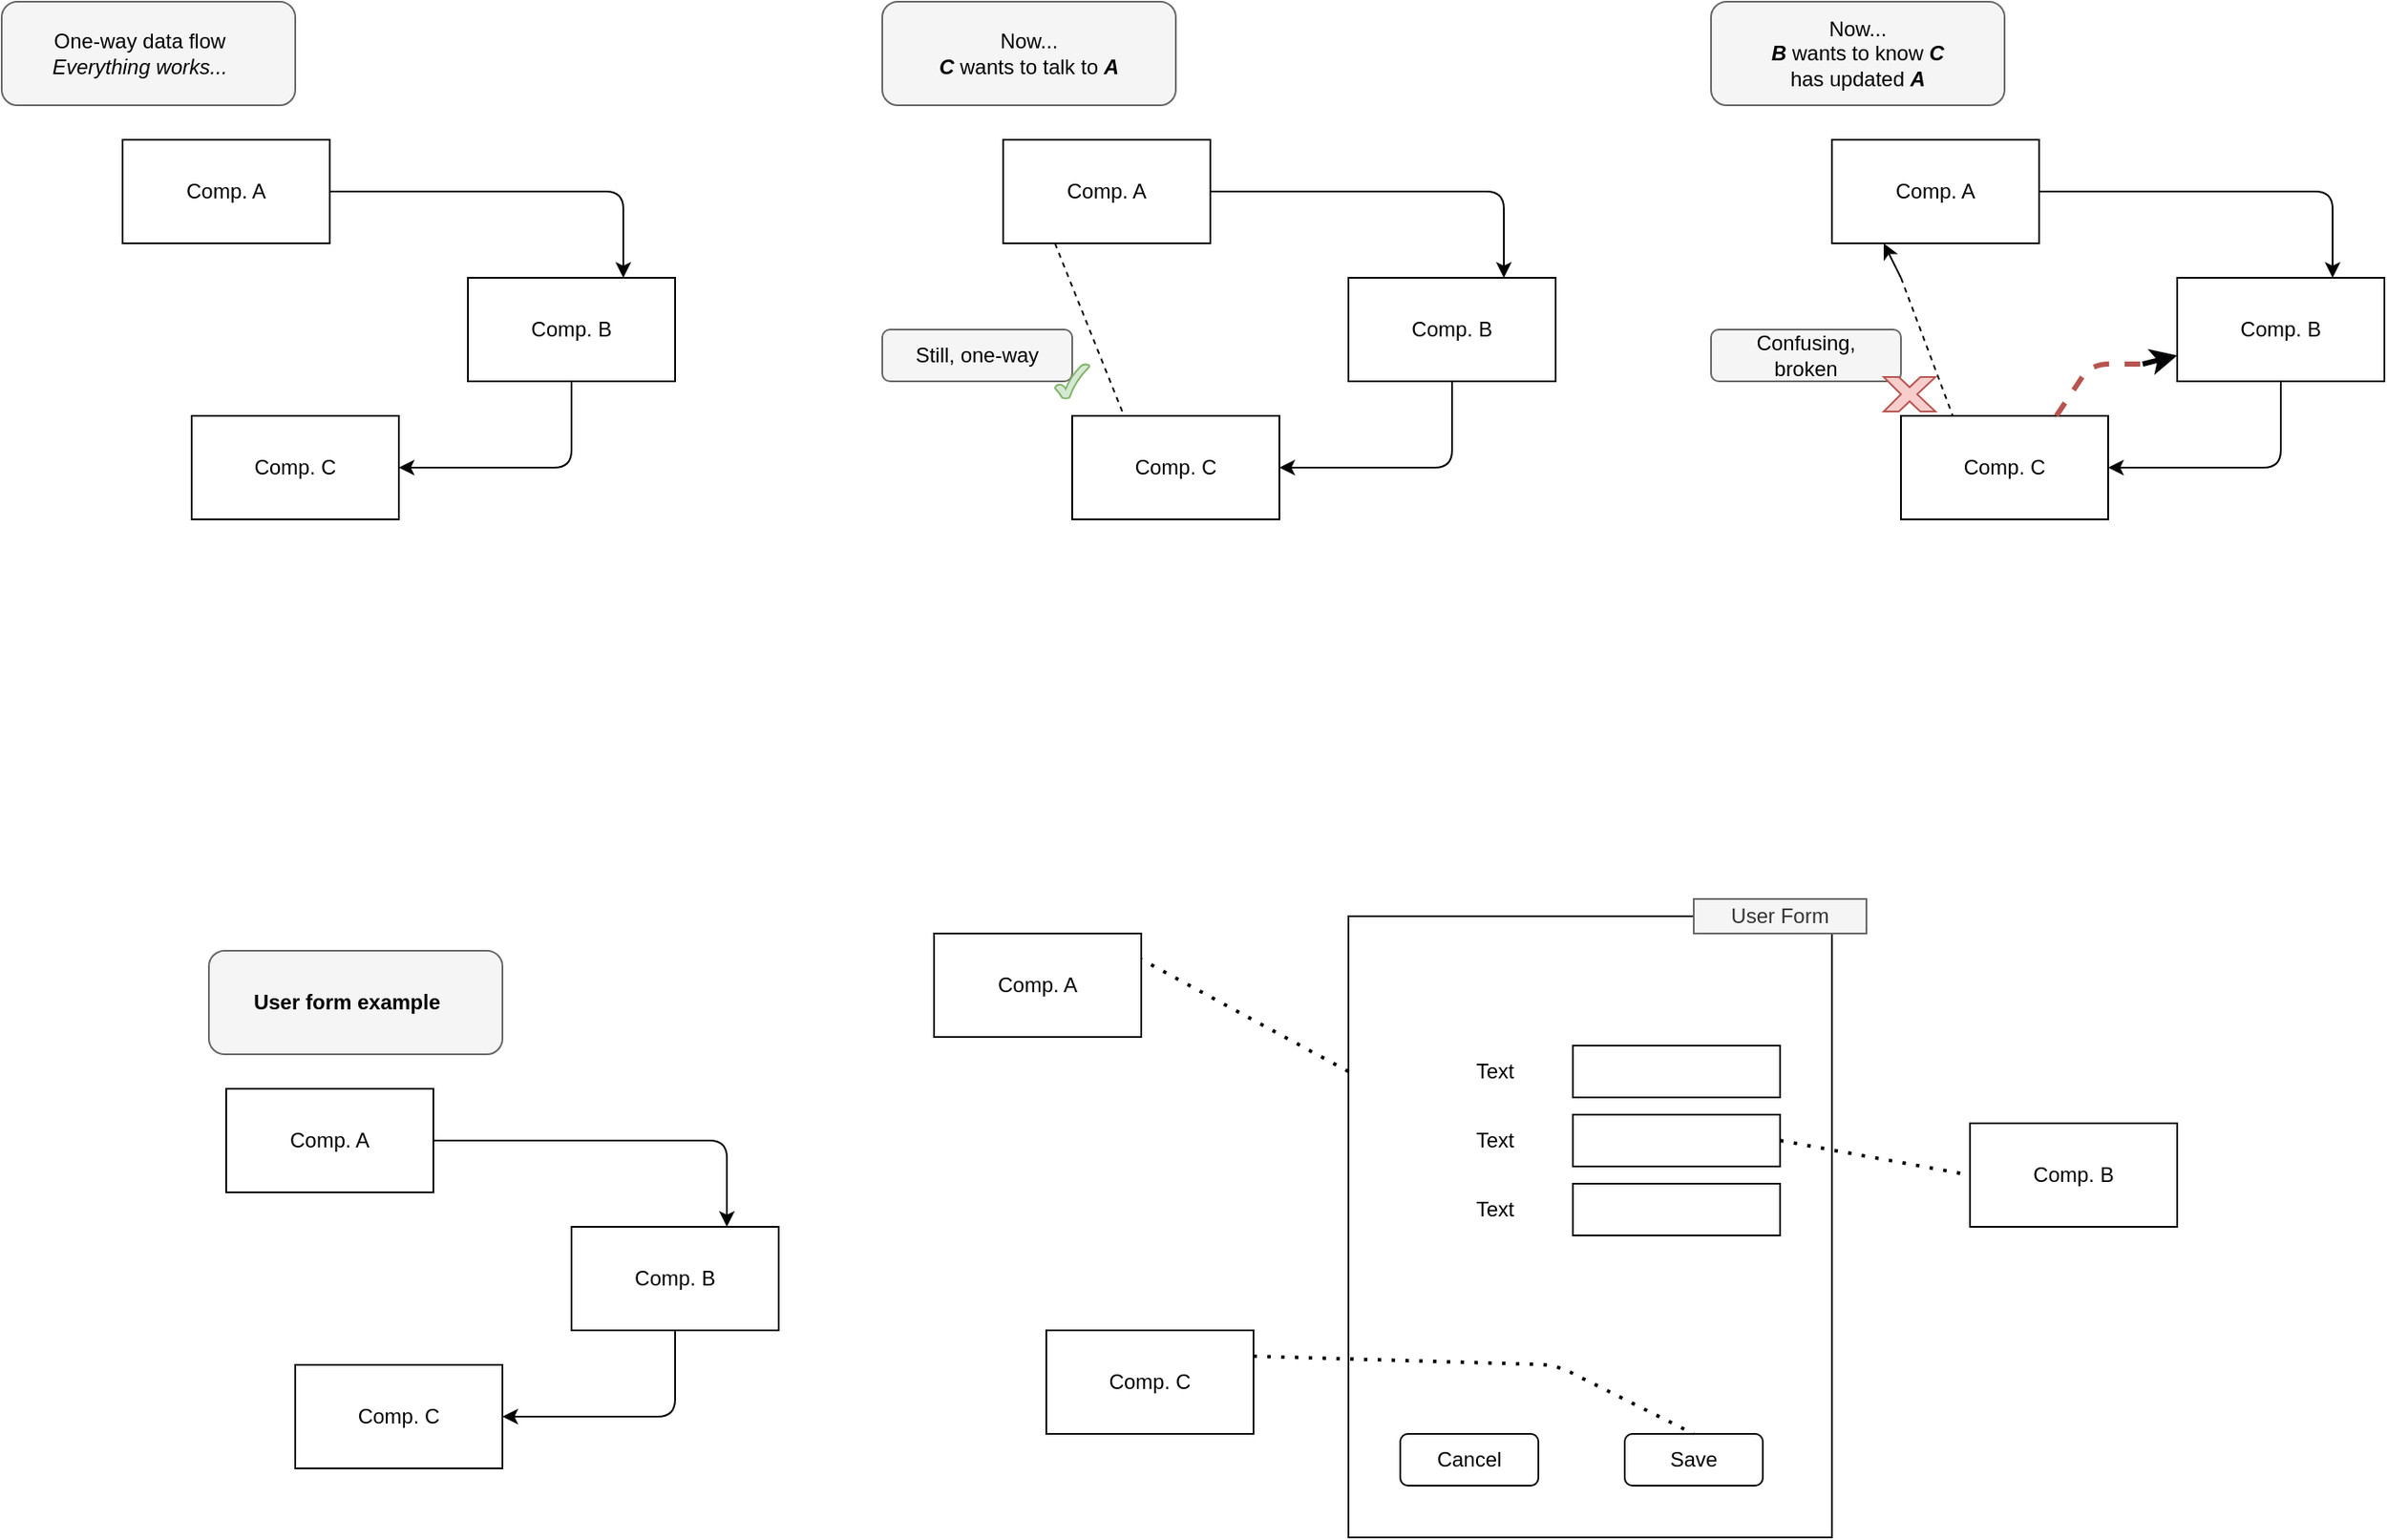<mxfile version="13.6.2" type="device" pages="7"><diagram id="F1SbBTCdsSKAzqwQDJAZ" name="State Breakdown: 3 Components"><mxGraphModel dx="2462" dy="782" grid="1" gridSize="10" guides="1" tooltips="1" connect="1" arrows="1" fold="1" page="0" pageScale="1" pageWidth="850" pageHeight="1100" math="0" shadow="0"><root><mxCell id="ykkadNd2_ziCDo_plMJR-0"/><mxCell id="ykkadNd2_ziCDo_plMJR-1" parent="ykkadNd2_ziCDo_plMJR-0"/><mxCell id="n_unDpwoeQ3y1MlJFsvK-0" value="Comp. A" style="rounded=0;whiteSpace=wrap;html=1;" vertex="1" parent="ykkadNd2_ziCDo_plMJR-1"><mxGeometry x="-280" y="760" width="120" height="60" as="geometry"/></mxCell><mxCell id="n_unDpwoeQ3y1MlJFsvK-1" value="Comp. B" style="rounded=0;whiteSpace=wrap;html=1;" vertex="1" parent="ykkadNd2_ziCDo_plMJR-1"><mxGeometry x="-80" y="840" width="120" height="60" as="geometry"/></mxCell><mxCell id="n_unDpwoeQ3y1MlJFsvK-2" value="Comp. C" style="rounded=0;whiteSpace=wrap;html=1;" vertex="1" parent="ykkadNd2_ziCDo_plMJR-1"><mxGeometry x="-240" y="920" width="120" height="60" as="geometry"/></mxCell><mxCell id="n_unDpwoeQ3y1MlJFsvK-3" value="" style="endArrow=classic;html=1;strokeColor=#030405;strokeWidth=1;exitX=1;exitY=0.5;exitDx=0;exitDy=0;entryX=0.75;entryY=0;entryDx=0;entryDy=0;" edge="1" parent="ykkadNd2_ziCDo_plMJR-1" source="n_unDpwoeQ3y1MlJFsvK-0" target="n_unDpwoeQ3y1MlJFsvK-1"><mxGeometry width="50" height="50" relative="1" as="geometry"><mxPoint x="240" y="1050" as="sourcePoint"/><mxPoint x="290" y="1000" as="targetPoint"/><Array as="points"><mxPoint x="10" y="790"/></Array></mxGeometry></mxCell><mxCell id="n_unDpwoeQ3y1MlJFsvK-4" value="" style="endArrow=classic;html=1;strokeColor=#030405;strokeWidth=1;entryX=1;entryY=0.5;entryDx=0;entryDy=0;exitX=0.5;exitY=1;exitDx=0;exitDy=0;" edge="1" parent="ykkadNd2_ziCDo_plMJR-1" source="n_unDpwoeQ3y1MlJFsvK-1" target="n_unDpwoeQ3y1MlJFsvK-2"><mxGeometry width="50" height="50" relative="1" as="geometry"><mxPoint x="240" y="1050" as="sourcePoint"/><mxPoint x="290" y="1000" as="targetPoint"/><Array as="points"><mxPoint x="-20" y="950"/></Array></mxGeometry></mxCell><mxCell id="n_unDpwoeQ3y1MlJFsvK-5" value="" style="rounded=1;whiteSpace=wrap;html=1;fillColor=#f5f5f5;strokeColor=#666666;fontColor=#333333;" vertex="1" parent="ykkadNd2_ziCDo_plMJR-1"><mxGeometry x="-350" y="680" width="170" height="60" as="geometry"/></mxCell><mxCell id="n_unDpwoeQ3y1MlJFsvK-6" value="One-way data flow&lt;br&gt;&lt;i&gt;Everything works...&lt;/i&gt;" style="text;html=1;strokeColor=none;fillColor=none;align=center;verticalAlign=middle;whiteSpace=wrap;rounded=0;" vertex="1" parent="ykkadNd2_ziCDo_plMJR-1"><mxGeometry x="-330" y="700" width="120" height="20" as="geometry"/></mxCell><mxCell id="n_unDpwoeQ3y1MlJFsvK-7" value="Comp. A" style="rounded=0;whiteSpace=wrap;html=1;" vertex="1" parent="ykkadNd2_ziCDo_plMJR-1"><mxGeometry x="230" y="760" width="120" height="60" as="geometry"/></mxCell><mxCell id="n_unDpwoeQ3y1MlJFsvK-8" value="Comp. B" style="rounded=0;whiteSpace=wrap;html=1;" vertex="1" parent="ykkadNd2_ziCDo_plMJR-1"><mxGeometry x="430" y="840" width="120" height="60" as="geometry"/></mxCell><mxCell id="n_unDpwoeQ3y1MlJFsvK-9" value="Comp. C" style="rounded=0;whiteSpace=wrap;html=1;" vertex="1" parent="ykkadNd2_ziCDo_plMJR-1"><mxGeometry x="270" y="920" width="120" height="60" as="geometry"/></mxCell><mxCell id="n_unDpwoeQ3y1MlJFsvK-10" value="" style="endArrow=classic;html=1;strokeColor=#030405;strokeWidth=1;exitX=1;exitY=0.5;exitDx=0;exitDy=0;entryX=0.75;entryY=0;entryDx=0;entryDy=0;" edge="1" parent="ykkadNd2_ziCDo_plMJR-1" source="n_unDpwoeQ3y1MlJFsvK-7" target="n_unDpwoeQ3y1MlJFsvK-8"><mxGeometry width="50" height="50" relative="1" as="geometry"><mxPoint x="750" y="1050" as="sourcePoint"/><mxPoint x="800" y="1000" as="targetPoint"/><Array as="points"><mxPoint x="520" y="790"/></Array></mxGeometry></mxCell><mxCell id="n_unDpwoeQ3y1MlJFsvK-11" value="" style="endArrow=classic;html=1;strokeColor=#030405;strokeWidth=1;entryX=1;entryY=0.5;entryDx=0;entryDy=0;exitX=0.5;exitY=1;exitDx=0;exitDy=0;" edge="1" parent="ykkadNd2_ziCDo_plMJR-1" source="n_unDpwoeQ3y1MlJFsvK-8" target="n_unDpwoeQ3y1MlJFsvK-9"><mxGeometry width="50" height="50" relative="1" as="geometry"><mxPoint x="750" y="1050" as="sourcePoint"/><mxPoint x="800" y="1000" as="targetPoint"/><Array as="points"><mxPoint x="490" y="950"/></Array></mxGeometry></mxCell><mxCell id="n_unDpwoeQ3y1MlJFsvK-12" value="" style="rounded=1;whiteSpace=wrap;html=1;fillColor=#f5f5f5;strokeColor=#666666;fontColor=#333333;" vertex="1" parent="ykkadNd2_ziCDo_plMJR-1"><mxGeometry x="160" y="680" width="170" height="60" as="geometry"/></mxCell><mxCell id="n_unDpwoeQ3y1MlJFsvK-13" value="Now...&lt;br&gt;&lt;b&gt;&lt;i&gt;C&lt;/i&gt;&lt;/b&gt; wants to talk to &lt;b&gt;&lt;i&gt;A&lt;/i&gt;&lt;/b&gt;" style="text;html=1;strokeColor=none;fillColor=none;align=center;verticalAlign=middle;whiteSpace=wrap;rounded=0;" vertex="1" parent="ykkadNd2_ziCDo_plMJR-1"><mxGeometry x="185" y="695" width="120" height="30" as="geometry"/></mxCell><mxCell id="n_unDpwoeQ3y1MlJFsvK-14" value="" style="endArrow=none;dashed=1;html=1;strokeColor=#030405;strokeWidth=1;entryX=0.25;entryY=0;entryDx=0;entryDy=0;exitX=0.25;exitY=1;exitDx=0;exitDy=0;" edge="1" parent="ykkadNd2_ziCDo_plMJR-1" source="n_unDpwoeQ3y1MlJFsvK-7" target="n_unDpwoeQ3y1MlJFsvK-9"><mxGeometry width="50" height="50" relative="1" as="geometry"><mxPoint x="400" y="1010" as="sourcePoint"/><mxPoint x="450" y="960" as="targetPoint"/></mxGeometry></mxCell><mxCell id="n_unDpwoeQ3y1MlJFsvK-15" value="" style="rounded=1;whiteSpace=wrap;html=1;fillColor=#f5f5f5;strokeColor=#666666;fontColor=#333333;" vertex="1" parent="ykkadNd2_ziCDo_plMJR-1"><mxGeometry x="160" y="870" width="110" height="30" as="geometry"/></mxCell><mxCell id="n_unDpwoeQ3y1MlJFsvK-16" value="Still, one-way" style="text;html=1;strokeColor=none;fillColor=none;align=center;verticalAlign=middle;whiteSpace=wrap;rounded=0;" vertex="1" parent="ykkadNd2_ziCDo_plMJR-1"><mxGeometry x="170" y="872.5" width="90" height="25" as="geometry"/></mxCell><mxCell id="n_unDpwoeQ3y1MlJFsvK-18" value="" style="verticalLabelPosition=bottom;verticalAlign=top;html=1;shape=mxgraph.basic.tick;fillColor=#d5e8d4;strokeColor=#82b366;" vertex="1" parent="ykkadNd2_ziCDo_plMJR-1"><mxGeometry x="260" y="890" width="20" height="20" as="geometry"/></mxCell><mxCell id="n_unDpwoeQ3y1MlJFsvK-19" value="Comp. A" style="rounded=0;whiteSpace=wrap;html=1;" vertex="1" parent="ykkadNd2_ziCDo_plMJR-1"><mxGeometry x="710" y="760" width="120" height="60" as="geometry"/></mxCell><mxCell id="n_unDpwoeQ3y1MlJFsvK-20" value="Comp. B" style="rounded=0;whiteSpace=wrap;html=1;" vertex="1" parent="ykkadNd2_ziCDo_plMJR-1"><mxGeometry x="910" y="840" width="120" height="60" as="geometry"/></mxCell><mxCell id="n_unDpwoeQ3y1MlJFsvK-21" value="Comp. C" style="rounded=0;whiteSpace=wrap;html=1;" vertex="1" parent="ykkadNd2_ziCDo_plMJR-1"><mxGeometry x="750" y="920" width="120" height="60" as="geometry"/></mxCell><mxCell id="n_unDpwoeQ3y1MlJFsvK-22" value="" style="endArrow=classic;html=1;strokeColor=#030405;strokeWidth=1;exitX=1;exitY=0.5;exitDx=0;exitDy=0;entryX=0.75;entryY=0;entryDx=0;entryDy=0;" edge="1" parent="ykkadNd2_ziCDo_plMJR-1" source="n_unDpwoeQ3y1MlJFsvK-19" target="n_unDpwoeQ3y1MlJFsvK-20"><mxGeometry width="50" height="50" relative="1" as="geometry"><mxPoint x="1230" y="1050" as="sourcePoint"/><mxPoint x="1280" y="1000" as="targetPoint"/><Array as="points"><mxPoint x="1000" y="790"/></Array></mxGeometry></mxCell><mxCell id="n_unDpwoeQ3y1MlJFsvK-23" value="" style="endArrow=classic;html=1;strokeColor=#030405;strokeWidth=1;entryX=1;entryY=0.5;entryDx=0;entryDy=0;exitX=0.5;exitY=1;exitDx=0;exitDy=0;" edge="1" parent="ykkadNd2_ziCDo_plMJR-1" source="n_unDpwoeQ3y1MlJFsvK-20" target="n_unDpwoeQ3y1MlJFsvK-21"><mxGeometry width="50" height="50" relative="1" as="geometry"><mxPoint x="1230" y="1050" as="sourcePoint"/><mxPoint x="1280" y="1000" as="targetPoint"/><Array as="points"><mxPoint x="970" y="950"/></Array></mxGeometry></mxCell><mxCell id="n_unDpwoeQ3y1MlJFsvK-24" value="" style="rounded=1;whiteSpace=wrap;html=1;fillColor=#f5f5f5;strokeColor=#666666;fontColor=#333333;" vertex="1" parent="ykkadNd2_ziCDo_plMJR-1"><mxGeometry x="640" y="680" width="170" height="60" as="geometry"/></mxCell><mxCell id="n_unDpwoeQ3y1MlJFsvK-25" value="Now...&lt;br&gt;&lt;b&gt;&lt;i&gt;B&lt;/i&gt;&lt;/b&gt; wants to know &lt;i style=&quot;font-weight: bold&quot;&gt;C&lt;/i&gt;&lt;br&gt;has updated &lt;b&gt;&lt;i&gt;A&lt;/i&gt;&lt;/b&gt;" style="text;html=1;strokeColor=none;fillColor=none;align=center;verticalAlign=middle;whiteSpace=wrap;rounded=0;" vertex="1" parent="ykkadNd2_ziCDo_plMJR-1"><mxGeometry x="665" y="695" width="120" height="30" as="geometry"/></mxCell><mxCell id="n_unDpwoeQ3y1MlJFsvK-26" value="" style="endArrow=none;dashed=1;html=1;strokeColor=#030405;strokeWidth=1;entryX=0.25;entryY=0;entryDx=0;entryDy=0;" edge="1" parent="ykkadNd2_ziCDo_plMJR-1" target="n_unDpwoeQ3y1MlJFsvK-21"><mxGeometry width="50" height="50" relative="1" as="geometry"><mxPoint x="750" y="840" as="sourcePoint"/><mxPoint x="930" y="960" as="targetPoint"/></mxGeometry></mxCell><mxCell id="n_unDpwoeQ3y1MlJFsvK-27" value="" style="rounded=1;whiteSpace=wrap;html=1;fillColor=#f5f5f5;strokeColor=#666666;fontColor=#333333;" vertex="1" parent="ykkadNd2_ziCDo_plMJR-1"><mxGeometry x="640" y="870" width="110" height="30" as="geometry"/></mxCell><mxCell id="n_unDpwoeQ3y1MlJFsvK-28" value="Confusing,&lt;br&gt;broken" style="text;html=1;strokeColor=none;fillColor=none;align=center;verticalAlign=middle;whiteSpace=wrap;rounded=0;" vertex="1" parent="ykkadNd2_ziCDo_plMJR-1"><mxGeometry x="650" y="872.5" width="90" height="25" as="geometry"/></mxCell><mxCell id="n_unDpwoeQ3y1MlJFsvK-30" value="" style="verticalLabelPosition=bottom;verticalAlign=top;html=1;shape=mxgraph.basic.x;fillColor=#f8cecc;strokeColor=#b85450;" vertex="1" parent="ykkadNd2_ziCDo_plMJR-1"><mxGeometry x="740" y="897.5" width="30" height="20" as="geometry"/></mxCell><mxCell id="n_unDpwoeQ3y1MlJFsvK-31" value="" style="endArrow=none;dashed=1;html=1;strokeColor=#b85450;strokeWidth=3;exitX=0.75;exitY=0;exitDx=0;exitDy=0;fillColor=#f8cecc;" edge="1" parent="ykkadNd2_ziCDo_plMJR-1" source="n_unDpwoeQ3y1MlJFsvK-21"><mxGeometry width="50" height="50" relative="1" as="geometry"><mxPoint x="945" y="1060" as="sourcePoint"/><mxPoint x="890" y="890" as="targetPoint"/><Array as="points"><mxPoint x="860" y="890"/></Array></mxGeometry></mxCell><mxCell id="n_unDpwoeQ3y1MlJFsvK-32" value="" style="endArrow=classic;html=1;strokeColor=#030405;strokeWidth=3;entryX=0;entryY=0.75;entryDx=0;entryDy=0;" edge="1" parent="ykkadNd2_ziCDo_plMJR-1" target="n_unDpwoeQ3y1MlJFsvK-20"><mxGeometry width="50" height="50" relative="1" as="geometry"><mxPoint x="890" y="890" as="sourcePoint"/><mxPoint x="960" y="1020" as="targetPoint"/></mxGeometry></mxCell><mxCell id="n_unDpwoeQ3y1MlJFsvK-33" value="" style="endArrow=classic;html=1;strokeColor=#030405;strokeWidth=1;entryX=0.25;entryY=1;entryDx=0;entryDy=0;" edge="1" parent="ykkadNd2_ziCDo_plMJR-1" target="n_unDpwoeQ3y1MlJFsvK-19"><mxGeometry width="50" height="50" relative="1" as="geometry"><mxPoint x="750" y="840" as="sourcePoint"/><mxPoint x="550" y="1080" as="targetPoint"/></mxGeometry></mxCell><mxCell id="n_unDpwoeQ3y1MlJFsvK-34" value="Comp. A" style="rounded=0;whiteSpace=wrap;html=1;" vertex="1" parent="ykkadNd2_ziCDo_plMJR-1"><mxGeometry x="-220" y="1310" width="120" height="60" as="geometry"/></mxCell><mxCell id="n_unDpwoeQ3y1MlJFsvK-35" value="Comp. B" style="rounded=0;whiteSpace=wrap;html=1;" vertex="1" parent="ykkadNd2_ziCDo_plMJR-1"><mxGeometry x="-20" y="1390" width="120" height="60" as="geometry"/></mxCell><mxCell id="n_unDpwoeQ3y1MlJFsvK-36" value="Comp. C" style="rounded=0;whiteSpace=wrap;html=1;" vertex="1" parent="ykkadNd2_ziCDo_plMJR-1"><mxGeometry x="-180" y="1470" width="120" height="60" as="geometry"/></mxCell><mxCell id="n_unDpwoeQ3y1MlJFsvK-37" value="" style="endArrow=classic;html=1;strokeColor=#030405;strokeWidth=1;exitX=1;exitY=0.5;exitDx=0;exitDy=0;entryX=0.75;entryY=0;entryDx=0;entryDy=0;" edge="1" parent="ykkadNd2_ziCDo_plMJR-1" source="n_unDpwoeQ3y1MlJFsvK-34" target="n_unDpwoeQ3y1MlJFsvK-35"><mxGeometry width="50" height="50" relative="1" as="geometry"><mxPoint x="300" y="1600" as="sourcePoint"/><mxPoint x="350" y="1550" as="targetPoint"/><Array as="points"><mxPoint x="70" y="1340"/></Array></mxGeometry></mxCell><mxCell id="n_unDpwoeQ3y1MlJFsvK-38" value="" style="endArrow=classic;html=1;strokeColor=#030405;strokeWidth=1;entryX=1;entryY=0.5;entryDx=0;entryDy=0;exitX=0.5;exitY=1;exitDx=0;exitDy=0;" edge="1" parent="ykkadNd2_ziCDo_plMJR-1" source="n_unDpwoeQ3y1MlJFsvK-35" target="n_unDpwoeQ3y1MlJFsvK-36"><mxGeometry width="50" height="50" relative="1" as="geometry"><mxPoint x="300" y="1600" as="sourcePoint"/><mxPoint x="350" y="1550" as="targetPoint"/><Array as="points"><mxPoint x="40" y="1500"/></Array></mxGeometry></mxCell><mxCell id="n_unDpwoeQ3y1MlJFsvK-39" value="" style="rounded=1;whiteSpace=wrap;html=1;fillColor=#f5f5f5;strokeColor=#666666;fontColor=#333333;" vertex="1" parent="ykkadNd2_ziCDo_plMJR-1"><mxGeometry x="-230" y="1230" width="170" height="60" as="geometry"/></mxCell><mxCell id="n_unDpwoeQ3y1MlJFsvK-40" value="&lt;b&gt;User form example&lt;/b&gt;" style="text;html=1;strokeColor=none;fillColor=none;align=center;verticalAlign=middle;whiteSpace=wrap;rounded=0;" vertex="1" parent="ykkadNd2_ziCDo_plMJR-1"><mxGeometry x="-210" y="1250" width="120" height="20" as="geometry"/></mxCell><mxCell id="n_unDpwoeQ3y1MlJFsvK-41" value="" style="rounded=0;whiteSpace=wrap;html=1;" vertex="1" parent="ykkadNd2_ziCDo_plMJR-1"><mxGeometry x="430" y="1210" width="280" height="360" as="geometry"/></mxCell><mxCell id="n_unDpwoeQ3y1MlJFsvK-42" value="User Form" style="rounded=0;whiteSpace=wrap;html=1;fillColor=#f5f5f5;strokeColor=#666666;fontColor=#333333;" vertex="1" parent="ykkadNd2_ziCDo_plMJR-1"><mxGeometry x="630" y="1200" width="100" height="20" as="geometry"/></mxCell><mxCell id="n_unDpwoeQ3y1MlJFsvK-44" value="" style="rounded=0;whiteSpace=wrap;html=1;" vertex="1" parent="ykkadNd2_ziCDo_plMJR-1"><mxGeometry x="560" y="1285" width="120" height="30" as="geometry"/></mxCell><mxCell id="n_unDpwoeQ3y1MlJFsvK-45" value="" style="rounded=0;whiteSpace=wrap;html=1;" vertex="1" parent="ykkadNd2_ziCDo_plMJR-1"><mxGeometry x="560" y="1325" width="120" height="30" as="geometry"/></mxCell><mxCell id="n_unDpwoeQ3y1MlJFsvK-46" value="" style="rounded=0;whiteSpace=wrap;html=1;" vertex="1" parent="ykkadNd2_ziCDo_plMJR-1"><mxGeometry x="560" y="1365" width="120" height="30" as="geometry"/></mxCell><mxCell id="n_unDpwoeQ3y1MlJFsvK-47" value="Text" style="text;html=1;strokeColor=none;fillColor=none;align=center;verticalAlign=middle;whiteSpace=wrap;rounded=0;" vertex="1" parent="ykkadNd2_ziCDo_plMJR-1"><mxGeometry x="495" y="1290" width="40" height="20" as="geometry"/></mxCell><mxCell id="n_unDpwoeQ3y1MlJFsvK-48" value="Text" style="text;html=1;strokeColor=none;fillColor=none;align=center;verticalAlign=middle;whiteSpace=wrap;rounded=0;" vertex="1" parent="ykkadNd2_ziCDo_plMJR-1"><mxGeometry x="495" y="1330" width="40" height="20" as="geometry"/></mxCell><mxCell id="n_unDpwoeQ3y1MlJFsvK-49" value="Text" style="text;html=1;strokeColor=none;fillColor=none;align=center;verticalAlign=middle;whiteSpace=wrap;rounded=0;" vertex="1" parent="ykkadNd2_ziCDo_plMJR-1"><mxGeometry x="495" y="1370" width="40" height="20" as="geometry"/></mxCell><mxCell id="n_unDpwoeQ3y1MlJFsvK-50" value="Cancel" style="rounded=1;whiteSpace=wrap;html=1;" vertex="1" parent="ykkadNd2_ziCDo_plMJR-1"><mxGeometry x="460" y="1510" width="80" height="30" as="geometry"/></mxCell><mxCell id="n_unDpwoeQ3y1MlJFsvK-51" value="Save" style="rounded=1;whiteSpace=wrap;html=1;" vertex="1" parent="ykkadNd2_ziCDo_plMJR-1"><mxGeometry x="590" y="1510" width="80" height="30" as="geometry"/></mxCell><mxCell id="n_unDpwoeQ3y1MlJFsvK-52" value="Comp. A" style="rounded=0;whiteSpace=wrap;html=1;" vertex="1" parent="ykkadNd2_ziCDo_plMJR-1"><mxGeometry x="190" y="1220" width="120" height="60" as="geometry"/></mxCell><mxCell id="n_unDpwoeQ3y1MlJFsvK-53" value="" style="endArrow=none;dashed=1;html=1;dashPattern=1 3;strokeWidth=2;entryX=1;entryY=0.25;entryDx=0;entryDy=0;exitX=0;exitY=0.25;exitDx=0;exitDy=0;" edge="1" parent="ykkadNd2_ziCDo_plMJR-1" source="n_unDpwoeQ3y1MlJFsvK-41" target="n_unDpwoeQ3y1MlJFsvK-52"><mxGeometry width="50" height="50" relative="1" as="geometry"><mxPoint x="590" y="1260" as="sourcePoint"/><mxPoint x="640" y="1210" as="targetPoint"/></mxGeometry></mxCell><mxCell id="n_unDpwoeQ3y1MlJFsvK-54" value="Comp. B" style="rounded=0;whiteSpace=wrap;html=1;" vertex="1" parent="ykkadNd2_ziCDo_plMJR-1"><mxGeometry x="790" y="1330" width="120" height="60" as="geometry"/></mxCell><mxCell id="n_unDpwoeQ3y1MlJFsvK-55" value="" style="endArrow=none;dashed=1;html=1;dashPattern=1 3;strokeWidth=2;entryX=0;entryY=0.5;entryDx=0;entryDy=0;exitX=1;exitY=0.5;exitDx=0;exitDy=0;" edge="1" parent="ykkadNd2_ziCDo_plMJR-1" source="n_unDpwoeQ3y1MlJFsvK-45" target="n_unDpwoeQ3y1MlJFsvK-54"><mxGeometry width="50" height="50" relative="1" as="geometry"><mxPoint x="590" y="1260" as="sourcePoint"/><mxPoint x="640" y="1210" as="targetPoint"/></mxGeometry></mxCell><mxCell id="n_unDpwoeQ3y1MlJFsvK-56" value="Comp. C" style="rounded=0;whiteSpace=wrap;html=1;" vertex="1" parent="ykkadNd2_ziCDo_plMJR-1"><mxGeometry x="255" y="1450" width="120" height="60" as="geometry"/></mxCell><mxCell id="n_unDpwoeQ3y1MlJFsvK-57" value="" style="endArrow=none;dashed=1;html=1;dashPattern=1 3;strokeWidth=2;entryX=0.5;entryY=0;entryDx=0;entryDy=0;exitX=1;exitY=0.25;exitDx=0;exitDy=0;" edge="1" parent="ykkadNd2_ziCDo_plMJR-1" source="n_unDpwoeQ3y1MlJFsvK-56" target="n_unDpwoeQ3y1MlJFsvK-51"><mxGeometry width="50" height="50" relative="1" as="geometry"><mxPoint x="590" y="1260" as="sourcePoint"/><mxPoint x="640" y="1210" as="targetPoint"/><Array as="points"><mxPoint x="550" y="1470"/></Array></mxGeometry></mxCell></root></mxGraphModel></diagram><diagram id="Y525DJD_5UgUdk5WAclT" name="Super Basic"><mxGraphModel dx="2062" dy="1182" grid="1" gridSize="10" guides="1" tooltips="1" connect="1" arrows="1" fold="1" page="0" pageScale="1" pageWidth="850" pageHeight="1100" math="0" shadow="0"><root><mxCell id="0"/><mxCell id="1" parent="0"/><mxCell id="0oRmCk6zOcKtgCQ8kotI-9" value="&lt;font style=&quot;font-size: 14px&quot;&gt;Where things move into the store&lt;/font&gt;" style="rounded=0;whiteSpace=wrap;html=1;fillColor=#f5f5f5;strokeColor=#666666;fontColor=#333333;align=center;" parent="1" vertex="1"><mxGeometry x="360" y="360" width="200" height="100" as="geometry"/></mxCell><mxCell id="0oRmCk6zOcKtgCQ8kotI-8" value="&lt;font style=&quot;font-size: 14px&quot;&gt;Where we say what happens&lt;/font&gt;" style="rounded=0;whiteSpace=wrap;html=1;fillColor=#f5f5f5;strokeColor=#666666;fontColor=#333333;" parent="1" vertex="1"><mxGeometry x="630" y="180" width="120" height="100" as="geometry"/></mxCell><mxCell id="0oRmCk6zOcKtgCQ8kotI-7" value="&lt;font style=&quot;font-size: 14px&quot;&gt;Where we store stuff!&lt;br&gt;:D&lt;/font&gt;" style="rounded=0;whiteSpace=wrap;html=1;fillColor=#f5f5f5;strokeColor=#666666;fontColor=#333333;" parent="1" vertex="1"><mxGeometry x="170" y="180" width="120" height="100" as="geometry"/></mxCell><mxCell id="0oRmCk6zOcKtgCQ8kotI-1" value="&lt;font style=&quot;font-size: 14px&quot;&gt;Actions&lt;/font&gt;" style="rounded=0;whiteSpace=wrap;html=1;" parent="1" vertex="1"><mxGeometry x="510" y="200" width="120" height="60" as="geometry"/></mxCell><mxCell id="0oRmCk6zOcKtgCQ8kotI-2" value="&lt;font style=&quot;font-size: 14px&quot;&gt;Reducers&lt;/font&gt;" style="rounded=0;whiteSpace=wrap;html=1;" parent="1" vertex="1"><mxGeometry x="400" y="300" width="120" height="60" as="geometry"/></mxCell><mxCell id="0oRmCk6zOcKtgCQ8kotI-3" value="&lt;font style=&quot;font-size: 14px&quot;&gt;Store&lt;/font&gt;" style="rounded=0;whiteSpace=wrap;html=1;" parent="1" vertex="1"><mxGeometry x="290" y="200" width="120" height="60" as="geometry"/></mxCell><mxCell id="0oRmCk6zOcKtgCQ8kotI-4" value="" style="endArrow=classic;html=1;entryX=0.5;entryY=0;entryDx=0;entryDy=0;exitX=0.5;exitY=0;exitDx=0;exitDy=0;" parent="1" source="0oRmCk6zOcKtgCQ8kotI-3" target="0oRmCk6zOcKtgCQ8kotI-1" edge="1"><mxGeometry width="50" height="50" relative="1" as="geometry"><mxPoint x="350" y="170" as="sourcePoint"/><mxPoint x="440" y="430" as="targetPoint"/><Array as="points"><mxPoint x="350" y="160"/><mxPoint x="570" y="160"/></Array></mxGeometry></mxCell><mxCell id="0oRmCk6zOcKtgCQ8kotI-5" value="" style="endArrow=classic;html=1;exitX=0.5;exitY=1;exitDx=0;exitDy=0;entryX=1;entryY=0.5;entryDx=0;entryDy=0;" parent="1" source="0oRmCk6zOcKtgCQ8kotI-1" target="0oRmCk6zOcKtgCQ8kotI-2" edge="1"><mxGeometry width="50" height="50" relative="1" as="geometry"><mxPoint x="390" y="480" as="sourcePoint"/><mxPoint x="440" y="430" as="targetPoint"/><Array as="points"><mxPoint x="570" y="330"/></Array></mxGeometry></mxCell><mxCell id="0oRmCk6zOcKtgCQ8kotI-6" value="" style="endArrow=classic;html=1;entryX=0.5;entryY=1;entryDx=0;entryDy=0;exitX=0;exitY=0.5;exitDx=0;exitDy=0;" parent="1" source="0oRmCk6zOcKtgCQ8kotI-2" target="0oRmCk6zOcKtgCQ8kotI-3" edge="1"><mxGeometry width="50" height="50" relative="1" as="geometry"><mxPoint x="390" y="480" as="sourcePoint"/><mxPoint x="440" y="430" as="targetPoint"/><Array as="points"><mxPoint x="350" y="330"/></Array></mxGeometry></mxCell></root></mxGraphModel></diagram><diagram id="_161oRLesNJQEWQCVIGi" name="Practical Overview"><mxGraphModel dx="2462" dy="1182" grid="1" gridSize="10" guides="1" tooltips="1" connect="1" arrows="1" fold="1" page="0" pageScale="1" pageWidth="850" pageHeight="1100" math="0" shadow="0"><root><mxCell id="2v63mHGvCii6Eo6OANa7-0"/><mxCell id="2v63mHGvCii6Eo6OANa7-1" parent="2v63mHGvCii6Eo6OANa7-0"/><mxCell id="SoNmSxtmD87_4Hw89HM1-0" value="&lt;font style=&quot;font-size: 14px&quot;&gt;Where things move into the store&lt;/font&gt;" style="rounded=0;whiteSpace=wrap;html=1;fillColor=#f5f5f5;strokeColor=#666666;fontColor=#333333;align=center;" vertex="1" parent="2v63mHGvCii6Eo6OANa7-1"><mxGeometry x="60" y="590" width="200" height="100" as="geometry"/></mxCell><mxCell id="SoNmSxtmD87_4Hw89HM1-1" value="&lt;font style=&quot;font-size: 14px&quot;&gt;Where we say what happens&lt;/font&gt;" style="rounded=0;whiteSpace=wrap;html=1;fillColor=#f5f5f5;strokeColor=#666666;fontColor=#333333;" vertex="1" parent="2v63mHGvCii6Eo6OANa7-1"><mxGeometry x="620" y="340" width="120" height="100" as="geometry"/></mxCell><mxCell id="SoNmSxtmD87_4Hw89HM1-2" value="&lt;font style=&quot;font-size: 14px&quot;&gt;Where we store stuff!&lt;br&gt;:D&lt;/font&gt;" style="rounded=0;whiteSpace=wrap;html=1;fillColor=#f5f5f5;strokeColor=#666666;fontColor=#333333;" vertex="1" parent="2v63mHGvCii6Eo6OANa7-1"><mxGeometry x="-20" y="340" width="120" height="100" as="geometry"/></mxCell><mxCell id="SoNmSxtmD87_4Hw89HM1-3" value="&lt;font style=&quot;font-size: 14px&quot;&gt;Actions&lt;/font&gt;" style="rounded=0;whiteSpace=wrap;html=1;" vertex="1" parent="2v63mHGvCii6Eo6OANa7-1"><mxGeometry x="500" y="360" width="120" height="60" as="geometry"/></mxCell><mxCell id="SoNmSxtmD87_4Hw89HM1-4" value="&lt;font style=&quot;font-size: 14px&quot;&gt;Reducers&lt;/font&gt;" style="rounded=0;whiteSpace=wrap;html=1;" vertex="1" parent="2v63mHGvCii6Eo6OANa7-1"><mxGeometry x="100" y="530" width="120" height="60" as="geometry"/></mxCell><mxCell id="SoNmSxtmD87_4Hw89HM1-5" value="&lt;font style=&quot;font-size: 14px&quot;&gt;Store&lt;/font&gt;" style="rounded=0;whiteSpace=wrap;html=1;" vertex="1" parent="2v63mHGvCii6Eo6OANa7-1"><mxGeometry x="100" y="360" width="120" height="60" as="geometry"/></mxCell><mxCell id="SoNmSxtmD87_4Hw89HM1-6" value="" style="endArrow=classic;html=1;entryX=0.5;entryY=0;entryDx=0;entryDy=0;exitX=0.5;exitY=0;exitDx=0;exitDy=0;" edge="1" parent="2v63mHGvCii6Eo6OANa7-1" source="SoNmSxtmD87_4Hw89HM1-5" target="SoNmSxtmD87_4Hw89HM1-3"><mxGeometry width="50" height="50" relative="1" as="geometry"><mxPoint x="230" y="330" as="sourcePoint"/><mxPoint x="320" y="590" as="targetPoint"/><Array as="points"><mxPoint x="160" y="320"/><mxPoint x="560" y="320"/></Array></mxGeometry></mxCell><mxCell id="SoNmSxtmD87_4Hw89HM1-7" value="" style="endArrow=classic;html=1;exitX=0.5;exitY=1;exitDx=0;exitDy=0;entryX=0.5;entryY=0;entryDx=0;entryDy=0;" edge="1" parent="2v63mHGvCii6Eo6OANa7-1" source="SoNmSxtmD87_4Hw89HM1-3" target="SoNmSxtmD87_4Hw89HM1-10"><mxGeometry width="50" height="50" relative="1" as="geometry"><mxPoint x="270" y="640" as="sourcePoint"/><mxPoint x="560" y="510" as="targetPoint"/><Array as="points"><mxPoint x="560" y="490"/></Array></mxGeometry></mxCell><mxCell id="SoNmSxtmD87_4Hw89HM1-8" value="" style="endArrow=classic;html=1;entryX=0.5;entryY=1;entryDx=0;entryDy=0;exitX=0.5;exitY=0;exitDx=0;exitDy=0;" edge="1" parent="2v63mHGvCii6Eo6OANa7-1" source="SoNmSxtmD87_4Hw89HM1-4" target="SoNmSxtmD87_4Hw89HM1-5"><mxGeometry width="50" height="50" relative="1" as="geometry"><mxPoint x="160" y="540" as="sourcePoint"/><mxPoint x="320" y="590" as="targetPoint"/><Array as="points"><mxPoint x="160" y="490"/></Array></mxGeometry></mxCell><mxCell id="SoNmSxtmD87_4Hw89HM1-9" value="&lt;font style=&quot;font-size: 14px&quot;&gt;This is what calls to &lt;br&gt;other APIs&lt;/font&gt;" style="rounded=0;whiteSpace=wrap;html=1;fillColor=#f5f5f5;strokeColor=#666666;fontColor=#333333;align=center;" vertex="1" parent="2v63mHGvCii6Eo6OANa7-1"><mxGeometry x="460" y="590" width="200" height="100" as="geometry"/></mxCell><mxCell id="SoNmSxtmD87_4Hw89HM1-10" value="&lt;font style=&quot;font-size: 14px&quot;&gt;Services&lt;/font&gt;" style="rounded=0;whiteSpace=wrap;html=1;" vertex="1" parent="2v63mHGvCii6Eo6OANa7-1"><mxGeometry x="500" y="530" width="120" height="60" as="geometry"/></mxCell><mxCell id="SoNmSxtmD87_4Hw89HM1-11" value="" style="endArrow=classic;html=1;entryX=1;entryY=0.5;entryDx=0;entryDy=0;exitX=0;exitY=0.5;exitDx=0;exitDy=0;" edge="1" parent="2v63mHGvCii6Eo6OANa7-1" source="SoNmSxtmD87_4Hw89HM1-9" target="SoNmSxtmD87_4Hw89HM1-0"><mxGeometry width="50" height="50" relative="1" as="geometry"><mxPoint x="440" y="640" as="sourcePoint"/><mxPoint x="250" y="640" as="targetPoint"/><Array as="points"/></mxGeometry></mxCell><mxCell id="SoNmSxtmD87_4Hw89HM1-12" value="&lt;font style=&quot;font-size: 24px&quot;&gt;Step 0&lt;/font&gt;" style="text;html=1;strokeColor=none;fillColor=none;align=center;verticalAlign=middle;whiteSpace=wrap;rounded=0;" vertex="1" parent="2v63mHGvCii6Eo6OANa7-1"><mxGeometry x="-100" y="290" width="90" height="20" as="geometry"/></mxCell><mxCell id="SoNmSxtmD87_4Hw89HM1-13" value="&lt;font style=&quot;font-size: 24px&quot;&gt;Step 1&lt;/font&gt;" style="text;html=1;strokeColor=none;fillColor=none;align=center;verticalAlign=middle;whiteSpace=wrap;rounded=0;" vertex="1" parent="2v63mHGvCii6Eo6OANa7-1"><mxGeometry x="710" y="290" width="90" height="20" as="geometry"/></mxCell><mxCell id="SoNmSxtmD87_4Hw89HM1-14" value="&lt;font style=&quot;font-size: 24px&quot;&gt;Step 2&lt;/font&gt;" style="text;html=1;strokeColor=none;fillColor=none;align=center;verticalAlign=middle;whiteSpace=wrap;rounded=0;" vertex="1" parent="2v63mHGvCii6Eo6OANa7-1"><mxGeometry x="710" y="680" width="90" height="20" as="geometry"/></mxCell><mxCell id="SoNmSxtmD87_4Hw89HM1-15" value="&lt;font style=&quot;font-size: 24px&quot;&gt;Step 3&lt;/font&gt;" style="text;html=1;strokeColor=none;fillColor=none;align=center;verticalAlign=middle;whiteSpace=wrap;rounded=0;" vertex="1" parent="2v63mHGvCii6Eo6OANa7-1"><mxGeometry x="-100" y="680" width="90" height="20" as="geometry"/></mxCell></root></mxGraphModel></diagram><diagram id="i7xpZ240DYTGNqGy_7BL" name="Step 1: Actions"><mxGraphModel dx="2462" dy="1182" grid="1" gridSize="10" guides="1" tooltips="1" connect="1" arrows="1" fold="1" page="0" pageScale="1" pageWidth="850" pageHeight="1100" math="0" shadow="0"><root><mxCell id="dDoQmObOysmYJ27FGpT--0"/><mxCell id="dDoQmObOysmYJ27FGpT--1" parent="dDoQmObOysmYJ27FGpT--0"/><mxCell id="rQLKmkuf5JLVWwxmRbvU-0" value="&lt;font style=&quot;font-size: 14px&quot;&gt;Where things move into the store&lt;/font&gt;" style="rounded=0;whiteSpace=wrap;html=1;fillColor=#f5f5f5;strokeColor=#666666;fontColor=#333333;align=center;" vertex="1" parent="dDoQmObOysmYJ27FGpT--1"><mxGeometry x="60" y="590" width="200" height="100" as="geometry"/></mxCell><mxCell id="rQLKmkuf5JLVWwxmRbvU-1" value="&lt;font style=&quot;font-size: 14px&quot;&gt;Where we say what happens&lt;/font&gt;" style="rounded=0;whiteSpace=wrap;html=1;fillColor=#dae8fc;strokeColor=#6c8ebf;" vertex="1" parent="dDoQmObOysmYJ27FGpT--1"><mxGeometry x="620" y="340" width="120" height="100" as="geometry"/></mxCell><mxCell id="rQLKmkuf5JLVWwxmRbvU-2" value="&lt;font style=&quot;font-size: 14px&quot;&gt;Where we store stuff!&lt;br&gt;:D&lt;/font&gt;" style="rounded=0;whiteSpace=wrap;html=1;fillColor=#f5f5f5;strokeColor=#666666;fontColor=#333333;" vertex="1" parent="dDoQmObOysmYJ27FGpT--1"><mxGeometry x="-20" y="340" width="120" height="100" as="geometry"/></mxCell><mxCell id="rQLKmkuf5JLVWwxmRbvU-3" value="&lt;font style=&quot;font-size: 14px&quot;&gt;Actions&lt;/font&gt;" style="rounded=0;whiteSpace=wrap;html=1;fillColor=#dae8fc;strokeColor=#6c8ebf;" vertex="1" parent="dDoQmObOysmYJ27FGpT--1"><mxGeometry x="500" y="360" width="120" height="60" as="geometry"/></mxCell><mxCell id="rQLKmkuf5JLVWwxmRbvU-4" value="&lt;font style=&quot;font-size: 14px&quot;&gt;Reducers&lt;/font&gt;" style="rounded=0;whiteSpace=wrap;html=1;" vertex="1" parent="dDoQmObOysmYJ27FGpT--1"><mxGeometry x="100" y="530" width="120" height="60" as="geometry"/></mxCell><mxCell id="rQLKmkuf5JLVWwxmRbvU-5" value="&lt;font style=&quot;font-size: 14px&quot;&gt;Store&lt;/font&gt;" style="rounded=0;whiteSpace=wrap;html=1;" vertex="1" parent="dDoQmObOysmYJ27FGpT--1"><mxGeometry x="100" y="360" width="120" height="60" as="geometry"/></mxCell><mxCell id="rQLKmkuf5JLVWwxmRbvU-6" value="" style="endArrow=classic;html=1;entryX=0.5;entryY=0;entryDx=0;entryDy=0;exitX=0.5;exitY=0;exitDx=0;exitDy=0;fillColor=#dae8fc;strokeColor=#6c8ebf;strokeWidth=3;" edge="1" parent="dDoQmObOysmYJ27FGpT--1" source="rQLKmkuf5JLVWwxmRbvU-5" target="rQLKmkuf5JLVWwxmRbvU-3"><mxGeometry width="50" height="50" relative="1" as="geometry"><mxPoint x="230" y="330" as="sourcePoint"/><mxPoint x="320" y="590" as="targetPoint"/><Array as="points"><mxPoint x="160" y="320"/><mxPoint x="560" y="320"/></Array></mxGeometry></mxCell><mxCell id="rQLKmkuf5JLVWwxmRbvU-7" value="" style="endArrow=classic;html=1;exitX=0.5;exitY=1;exitDx=0;exitDy=0;entryX=0.5;entryY=0;entryDx=0;entryDy=0;" edge="1" parent="dDoQmObOysmYJ27FGpT--1" source="rQLKmkuf5JLVWwxmRbvU-3" target="rQLKmkuf5JLVWwxmRbvU-10"><mxGeometry width="50" height="50" relative="1" as="geometry"><mxPoint x="270" y="640" as="sourcePoint"/><mxPoint x="560" y="510" as="targetPoint"/><Array as="points"><mxPoint x="560" y="490"/></Array></mxGeometry></mxCell><mxCell id="rQLKmkuf5JLVWwxmRbvU-8" value="" style="endArrow=classic;html=1;entryX=0.5;entryY=1;entryDx=0;entryDy=0;exitX=0.5;exitY=0;exitDx=0;exitDy=0;" edge="1" parent="dDoQmObOysmYJ27FGpT--1" source="rQLKmkuf5JLVWwxmRbvU-4" target="rQLKmkuf5JLVWwxmRbvU-5"><mxGeometry width="50" height="50" relative="1" as="geometry"><mxPoint x="160" y="540" as="sourcePoint"/><mxPoint x="320" y="590" as="targetPoint"/><Array as="points"><mxPoint x="160" y="490"/></Array></mxGeometry></mxCell><mxCell id="rQLKmkuf5JLVWwxmRbvU-9" value="&lt;font style=&quot;font-size: 14px&quot;&gt;This is what calls to &lt;br&gt;other APIs&lt;/font&gt;" style="rounded=0;whiteSpace=wrap;html=1;fillColor=#f5f5f5;strokeColor=#666666;fontColor=#333333;align=center;" vertex="1" parent="dDoQmObOysmYJ27FGpT--1"><mxGeometry x="460" y="590" width="200" height="100" as="geometry"/></mxCell><mxCell id="rQLKmkuf5JLVWwxmRbvU-10" value="&lt;font style=&quot;font-size: 14px&quot;&gt;Services&lt;/font&gt;" style="rounded=0;whiteSpace=wrap;html=1;" vertex="1" parent="dDoQmObOysmYJ27FGpT--1"><mxGeometry x="500" y="530" width="120" height="60" as="geometry"/></mxCell><mxCell id="rQLKmkuf5JLVWwxmRbvU-11" value="" style="endArrow=classic;html=1;entryX=1;entryY=0.5;entryDx=0;entryDy=0;exitX=0;exitY=0.5;exitDx=0;exitDy=0;" edge="1" parent="dDoQmObOysmYJ27FGpT--1" source="rQLKmkuf5JLVWwxmRbvU-9" target="rQLKmkuf5JLVWwxmRbvU-0"><mxGeometry width="50" height="50" relative="1" as="geometry"><mxPoint x="440" y="640" as="sourcePoint"/><mxPoint x="250" y="640" as="targetPoint"/><Array as="points"/></mxGeometry></mxCell></root></mxGraphModel></diagram><diagram id="mHNccx0rsKyrZZQlfkwu" name="Step 2: Services"><mxGraphModel dx="2462" dy="1182" grid="1" gridSize="10" guides="1" tooltips="1" connect="1" arrows="1" fold="1" page="0" pageScale="1" pageWidth="850" pageHeight="1100" math="0" shadow="0"><root><mxCell id="GAUrfxB4iioCltfF13DP-0"/><mxCell id="GAUrfxB4iioCltfF13DP-1" parent="GAUrfxB4iioCltfF13DP-0"/><mxCell id="GAUrfxB4iioCltfF13DP-2" value="&lt;font style=&quot;font-size: 14px&quot;&gt;Where things move into the store&lt;/font&gt;" style="rounded=0;whiteSpace=wrap;html=1;fillColor=#f5f5f5;strokeColor=#666666;fontColor=#333333;align=center;" vertex="1" parent="GAUrfxB4iioCltfF13DP-1"><mxGeometry x="60" y="590" width="200" height="100" as="geometry"/></mxCell><mxCell id="GAUrfxB4iioCltfF13DP-3" value="&lt;font style=&quot;font-size: 14px&quot;&gt;Where we say what happens&lt;/font&gt;" style="rounded=0;whiteSpace=wrap;html=1;fillColor=#f5f5f5;strokeColor=#666666;fontColor=#333333;" vertex="1" parent="GAUrfxB4iioCltfF13DP-1"><mxGeometry x="620" y="340" width="120" height="100" as="geometry"/></mxCell><mxCell id="GAUrfxB4iioCltfF13DP-4" value="&lt;font style=&quot;font-size: 14px&quot;&gt;Where we store stuff!&lt;br&gt;:D&lt;/font&gt;" style="rounded=0;whiteSpace=wrap;html=1;fillColor=#f5f5f5;strokeColor=#666666;fontColor=#333333;" vertex="1" parent="GAUrfxB4iioCltfF13DP-1"><mxGeometry x="-20" y="340" width="120" height="100" as="geometry"/></mxCell><mxCell id="GAUrfxB4iioCltfF13DP-5" value="&lt;font style=&quot;font-size: 14px&quot;&gt;Actions&lt;/font&gt;" style="rounded=0;whiteSpace=wrap;html=1;" vertex="1" parent="GAUrfxB4iioCltfF13DP-1"><mxGeometry x="500" y="360" width="120" height="60" as="geometry"/></mxCell><mxCell id="GAUrfxB4iioCltfF13DP-6" value="&lt;font style=&quot;font-size: 14px&quot;&gt;Reducers&lt;/font&gt;" style="rounded=0;whiteSpace=wrap;html=1;" vertex="1" parent="GAUrfxB4iioCltfF13DP-1"><mxGeometry x="100" y="530" width="120" height="60" as="geometry"/></mxCell><mxCell id="GAUrfxB4iioCltfF13DP-7" value="&lt;font style=&quot;font-size: 14px&quot;&gt;Store&lt;/font&gt;" style="rounded=0;whiteSpace=wrap;html=1;" vertex="1" parent="GAUrfxB4iioCltfF13DP-1"><mxGeometry x="100" y="360" width="120" height="60" as="geometry"/></mxCell><mxCell id="GAUrfxB4iioCltfF13DP-8" value="" style="endArrow=classic;html=1;entryX=0.5;entryY=0;entryDx=0;entryDy=0;exitX=0.5;exitY=0;exitDx=0;exitDy=0;fillColor=#dae8fc;strokeWidth=1;strokeColor=#010203;" edge="1" parent="GAUrfxB4iioCltfF13DP-1" source="GAUrfxB4iioCltfF13DP-7" target="GAUrfxB4iioCltfF13DP-5"><mxGeometry width="50" height="50" relative="1" as="geometry"><mxPoint x="230" y="330" as="sourcePoint"/><mxPoint x="320" y="590" as="targetPoint"/><Array as="points"><mxPoint x="160" y="320"/><mxPoint x="560" y="320"/></Array></mxGeometry></mxCell><mxCell id="GAUrfxB4iioCltfF13DP-9" value="" style="endArrow=classic;html=1;exitX=0.5;exitY=1;exitDx=0;exitDy=0;entryX=0.5;entryY=0;entryDx=0;entryDy=0;fillColor=#dae8fc;strokeColor=#6c8ebf;strokeWidth=3;" edge="1" parent="GAUrfxB4iioCltfF13DP-1" source="GAUrfxB4iioCltfF13DP-5" target="GAUrfxB4iioCltfF13DP-12"><mxGeometry width="50" height="50" relative="1" as="geometry"><mxPoint x="270" y="640" as="sourcePoint"/><mxPoint x="560" y="510" as="targetPoint"/><Array as="points"><mxPoint x="560" y="490"/></Array></mxGeometry></mxCell><mxCell id="GAUrfxB4iioCltfF13DP-10" value="" style="endArrow=classic;html=1;entryX=0.5;entryY=1;entryDx=0;entryDy=0;exitX=0.5;exitY=0;exitDx=0;exitDy=0;" edge="1" parent="GAUrfxB4iioCltfF13DP-1" source="GAUrfxB4iioCltfF13DP-6" target="GAUrfxB4iioCltfF13DP-7"><mxGeometry width="50" height="50" relative="1" as="geometry"><mxPoint x="160" y="540" as="sourcePoint"/><mxPoint x="320" y="590" as="targetPoint"/><Array as="points"><mxPoint x="160" y="490"/></Array></mxGeometry></mxCell><mxCell id="GAUrfxB4iioCltfF13DP-11" value="&lt;font style=&quot;font-size: 14px&quot;&gt;This is what calls to &lt;br&gt;other APIs&lt;/font&gt;" style="rounded=0;whiteSpace=wrap;html=1;fillColor=#dae8fc;strokeColor=#6c8ebf;align=center;" vertex="1" parent="GAUrfxB4iioCltfF13DP-1"><mxGeometry x="460" y="590" width="200" height="100" as="geometry"/></mxCell><mxCell id="GAUrfxB4iioCltfF13DP-12" value="&lt;font style=&quot;font-size: 14px&quot;&gt;Services&lt;/font&gt;" style="rounded=0;whiteSpace=wrap;html=1;fillColor=#dae8fc;strokeColor=#6c8ebf;" vertex="1" parent="GAUrfxB4iioCltfF13DP-1"><mxGeometry x="500" y="530" width="120" height="60" as="geometry"/></mxCell><mxCell id="GAUrfxB4iioCltfF13DP-13" value="" style="endArrow=classic;html=1;entryX=1;entryY=0.5;entryDx=0;entryDy=0;exitX=0;exitY=0.5;exitDx=0;exitDy=0;" edge="1" parent="GAUrfxB4iioCltfF13DP-1" source="GAUrfxB4iioCltfF13DP-11" target="GAUrfxB4iioCltfF13DP-2"><mxGeometry width="50" height="50" relative="1" as="geometry"><mxPoint x="440" y="640" as="sourcePoint"/><mxPoint x="250" y="640" as="targetPoint"/><Array as="points"/></mxGeometry></mxCell></root></mxGraphModel></diagram><diagram id="t8hzqD1ZP6oQAWb4RAmS" name="Step 3: Reducers"><mxGraphModel dx="2462" dy="1182" grid="1" gridSize="10" guides="1" tooltips="1" connect="1" arrows="1" fold="1" page="0" pageScale="1" pageWidth="850" pageHeight="1100" math="0" shadow="0"><root><mxCell id="rf-3IRC1Z9JCCrg22btt-0"/><mxCell id="rf-3IRC1Z9JCCrg22btt-1" parent="rf-3IRC1Z9JCCrg22btt-0"/><mxCell id="Qb_SJ2sZLWWs61o1oUqD-0" value="&lt;font style=&quot;font-size: 14px&quot;&gt;Where things move into the store&lt;/font&gt;" style="rounded=0;whiteSpace=wrap;html=1;fillColor=#dae8fc;strokeColor=#6c8ebf;align=center;" vertex="1" parent="rf-3IRC1Z9JCCrg22btt-1"><mxGeometry x="60" y="590" width="200" height="100" as="geometry"/></mxCell><mxCell id="Qb_SJ2sZLWWs61o1oUqD-1" value="&lt;font style=&quot;font-size: 14px&quot;&gt;Where we say what happens&lt;/font&gt;" style="rounded=0;whiteSpace=wrap;html=1;fillColor=#f5f5f5;strokeColor=#666666;fontColor=#333333;" vertex="1" parent="rf-3IRC1Z9JCCrg22btt-1"><mxGeometry x="620" y="340" width="120" height="100" as="geometry"/></mxCell><mxCell id="Qb_SJ2sZLWWs61o1oUqD-2" value="&lt;font style=&quot;font-size: 14px&quot;&gt;Where we store stuff!&lt;br&gt;:D&lt;/font&gt;" style="rounded=0;whiteSpace=wrap;html=1;fillColor=#f5f5f5;strokeColor=#666666;fontColor=#333333;" vertex="1" parent="rf-3IRC1Z9JCCrg22btt-1"><mxGeometry x="-20" y="340" width="120" height="100" as="geometry"/></mxCell><mxCell id="Qb_SJ2sZLWWs61o1oUqD-3" value="&lt;font style=&quot;font-size: 14px&quot;&gt;Actions&lt;/font&gt;" style="rounded=0;whiteSpace=wrap;html=1;" vertex="1" parent="rf-3IRC1Z9JCCrg22btt-1"><mxGeometry x="500" y="360" width="120" height="60" as="geometry"/></mxCell><mxCell id="Qb_SJ2sZLWWs61o1oUqD-4" value="&lt;font style=&quot;font-size: 14px&quot;&gt;Reducers&lt;/font&gt;" style="rounded=0;whiteSpace=wrap;html=1;fillColor=#dae8fc;strokeColor=#6c8ebf;" vertex="1" parent="rf-3IRC1Z9JCCrg22btt-1"><mxGeometry x="100" y="530" width="120" height="60" as="geometry"/></mxCell><mxCell id="Qb_SJ2sZLWWs61o1oUqD-5" value="&lt;font style=&quot;font-size: 14px&quot;&gt;Store&lt;/font&gt;" style="rounded=0;whiteSpace=wrap;html=1;" vertex="1" parent="rf-3IRC1Z9JCCrg22btt-1"><mxGeometry x="100" y="360" width="120" height="60" as="geometry"/></mxCell><mxCell id="Qb_SJ2sZLWWs61o1oUqD-6" value="" style="endArrow=classic;html=1;entryX=0.5;entryY=0;entryDx=0;entryDy=0;exitX=0.5;exitY=0;exitDx=0;exitDy=0;fillColor=#dae8fc;strokeWidth=1;strokeColor=#010203;" edge="1" parent="rf-3IRC1Z9JCCrg22btt-1" source="Qb_SJ2sZLWWs61o1oUqD-5" target="Qb_SJ2sZLWWs61o1oUqD-3"><mxGeometry width="50" height="50" relative="1" as="geometry"><mxPoint x="230" y="330" as="sourcePoint"/><mxPoint x="320" y="590" as="targetPoint"/><Array as="points"><mxPoint x="160" y="320"/><mxPoint x="560" y="320"/></Array></mxGeometry></mxCell><mxCell id="Qb_SJ2sZLWWs61o1oUqD-7" value="" style="endArrow=classic;html=1;exitX=0.5;exitY=1;exitDx=0;exitDy=0;entryX=0.5;entryY=0;entryDx=0;entryDy=0;fillColor=#dae8fc;strokeWidth=1;strokeColor=#0D1117;" edge="1" parent="rf-3IRC1Z9JCCrg22btt-1" source="Qb_SJ2sZLWWs61o1oUqD-3" target="Qb_SJ2sZLWWs61o1oUqD-10"><mxGeometry width="50" height="50" relative="1" as="geometry"><mxPoint x="270" y="640" as="sourcePoint"/><mxPoint x="560" y="510" as="targetPoint"/><Array as="points"><mxPoint x="560" y="490"/></Array></mxGeometry></mxCell><mxCell id="Qb_SJ2sZLWWs61o1oUqD-8" value="" style="endArrow=classic;html=1;entryX=0.5;entryY=1;entryDx=0;entryDy=0;exitX=0.5;exitY=0;exitDx=0;exitDy=0;fillColor=#dae8fc;strokeColor=#6c8ebf;strokeWidth=3;" edge="1" parent="rf-3IRC1Z9JCCrg22btt-1" source="Qb_SJ2sZLWWs61o1oUqD-4" target="Qb_SJ2sZLWWs61o1oUqD-5"><mxGeometry width="50" height="50" relative="1" as="geometry"><mxPoint x="160" y="540" as="sourcePoint"/><mxPoint x="320" y="590" as="targetPoint"/><Array as="points"><mxPoint x="160" y="490"/></Array></mxGeometry></mxCell><mxCell id="Qb_SJ2sZLWWs61o1oUqD-9" value="&lt;font style=&quot;font-size: 14px&quot;&gt;This is what calls to &lt;br&gt;other APIs&lt;/font&gt;" style="rounded=0;whiteSpace=wrap;html=1;fillColor=#f5f5f5;strokeColor=#666666;align=center;fontColor=#333333;" vertex="1" parent="rf-3IRC1Z9JCCrg22btt-1"><mxGeometry x="460" y="590" width="200" height="100" as="geometry"/></mxCell><mxCell id="Qb_SJ2sZLWWs61o1oUqD-10" value="&lt;font style=&quot;font-size: 14px&quot;&gt;Services&lt;/font&gt;" style="rounded=0;whiteSpace=wrap;html=1;" vertex="1" parent="rf-3IRC1Z9JCCrg22btt-1"><mxGeometry x="500" y="530" width="120" height="60" as="geometry"/></mxCell><mxCell id="Qb_SJ2sZLWWs61o1oUqD-11" value="" style="endArrow=classic;html=1;entryX=1;entryY=0.5;entryDx=0;entryDy=0;exitX=0;exitY=0.5;exitDx=0;exitDy=0;fillColor=#dae8fc;strokeColor=#6c8ebf;strokeWidth=3;" edge="1" parent="rf-3IRC1Z9JCCrg22btt-1" source="Qb_SJ2sZLWWs61o1oUqD-9" target="Qb_SJ2sZLWWs61o1oUqD-0"><mxGeometry width="50" height="50" relative="1" as="geometry"><mxPoint x="440" y="640" as="sourcePoint"/><mxPoint x="250" y="640" as="targetPoint"/><Array as="points"/></mxGeometry></mxCell></root></mxGraphModel></diagram><diagram id="XsRP5G48j9MDIR7NT2eC" name="Step 4: Back into app"><mxGraphModel dx="2462" dy="1182" grid="1" gridSize="10" guides="1" tooltips="1" connect="1" arrows="1" fold="1" page="0" pageScale="1" pageWidth="850" pageHeight="1100" math="0" shadow="0"><root><mxCell id="zOG_RLIxpFdHkZetPNUV-0"/><mxCell id="zOG_RLIxpFdHkZetPNUV-1" parent="zOG_RLIxpFdHkZetPNUV-0"/><mxCell id="zOG_RLIxpFdHkZetPNUV-2" value="&lt;font style=&quot;font-size: 14px&quot;&gt;Where things move into the store&lt;/font&gt;" style="rounded=0;whiteSpace=wrap;html=1;fillColor=#f5f5f5;strokeColor=#666666;fontColor=#333333;align=center;" vertex="1" parent="zOG_RLIxpFdHkZetPNUV-1"><mxGeometry x="70" y="840" width="200" height="100" as="geometry"/></mxCell><mxCell id="zOG_RLIxpFdHkZetPNUV-3" value="&lt;font style=&quot;font-size: 14px&quot;&gt;Where we say what happens&lt;/font&gt;" style="rounded=0;whiteSpace=wrap;html=1;fillColor=#f5f5f5;strokeColor=#666666;fontColor=#333333;" vertex="1" parent="zOG_RLIxpFdHkZetPNUV-1"><mxGeometry x="630" y="590" width="120" height="100" as="geometry"/></mxCell><mxCell id="zOG_RLIxpFdHkZetPNUV-4" value="&lt;font style=&quot;font-size: 14px&quot;&gt;Where we store stuff!&lt;br&gt;:D&lt;/font&gt;" style="rounded=0;whiteSpace=wrap;html=1;fillColor=#f5f5f5;strokeColor=#666666;fontColor=#333333;" vertex="1" parent="zOG_RLIxpFdHkZetPNUV-1"><mxGeometry x="-10" y="590" width="120" height="100" as="geometry"/></mxCell><mxCell id="zOG_RLIxpFdHkZetPNUV-5" value="&lt;font style=&quot;font-size: 14px&quot;&gt;Actions&lt;/font&gt;" style="rounded=0;whiteSpace=wrap;html=1;" vertex="1" parent="zOG_RLIxpFdHkZetPNUV-1"><mxGeometry x="510" y="610" width="120" height="60" as="geometry"/></mxCell><mxCell id="zOG_RLIxpFdHkZetPNUV-6" value="&lt;font style=&quot;font-size: 14px&quot;&gt;Reducers&lt;/font&gt;" style="rounded=0;whiteSpace=wrap;html=1;" vertex="1" parent="zOG_RLIxpFdHkZetPNUV-1"><mxGeometry x="110" y="780" width="120" height="60" as="geometry"/></mxCell><mxCell id="zOG_RLIxpFdHkZetPNUV-7" value="&lt;font style=&quot;font-size: 14px&quot;&gt;Store&lt;/font&gt;" style="rounded=0;whiteSpace=wrap;html=1;" vertex="1" parent="zOG_RLIxpFdHkZetPNUV-1"><mxGeometry x="110" y="610" width="120" height="60" as="geometry"/></mxCell><mxCell id="zOG_RLIxpFdHkZetPNUV-8" value="" style="endArrow=classic;html=1;entryX=0.5;entryY=0;entryDx=0;entryDy=0;exitX=0.5;exitY=0;exitDx=0;exitDy=0;fillColor=#dae8fc;strokeWidth=1;strokeColor=#010203;" edge="1" parent="zOG_RLIxpFdHkZetPNUV-1" source="zOG_RLIxpFdHkZetPNUV-7" target="zOG_RLIxpFdHkZetPNUV-5"><mxGeometry width="50" height="50" relative="1" as="geometry"><mxPoint x="240" y="580" as="sourcePoint"/><mxPoint x="330" y="840" as="targetPoint"/><Array as="points"><mxPoint x="170" y="570"/><mxPoint x="570" y="570"/></Array></mxGeometry></mxCell><mxCell id="zOG_RLIxpFdHkZetPNUV-9" value="" style="endArrow=classic;html=1;exitX=0.5;exitY=1;exitDx=0;exitDy=0;entryX=0.5;entryY=0;entryDx=0;entryDy=0;fillColor=#dae8fc;strokeWidth=1;strokeColor=#030405;" edge="1" parent="zOG_RLIxpFdHkZetPNUV-1" source="zOG_RLIxpFdHkZetPNUV-5" target="zOG_RLIxpFdHkZetPNUV-12"><mxGeometry width="50" height="50" relative="1" as="geometry"><mxPoint x="280" y="890" as="sourcePoint"/><mxPoint x="570" y="760" as="targetPoint"/><Array as="points"><mxPoint x="570" y="740"/></Array></mxGeometry></mxCell><mxCell id="zOG_RLIxpFdHkZetPNUV-10" value="" style="endArrow=classic;html=1;entryX=0.5;entryY=1;entryDx=0;entryDy=0;exitX=0.5;exitY=0;exitDx=0;exitDy=0;" edge="1" parent="zOG_RLIxpFdHkZetPNUV-1" source="zOG_RLIxpFdHkZetPNUV-6" target="zOG_RLIxpFdHkZetPNUV-7"><mxGeometry width="50" height="50" relative="1" as="geometry"><mxPoint x="170" y="790" as="sourcePoint"/><mxPoint x="330" y="840" as="targetPoint"/><Array as="points"><mxPoint x="170" y="740"/></Array></mxGeometry></mxCell><mxCell id="zOG_RLIxpFdHkZetPNUV-11" value="&lt;font style=&quot;font-size: 14px&quot;&gt;This is what calls to &lt;br&gt;other APIs&lt;/font&gt;" style="rounded=0;whiteSpace=wrap;html=1;fillColor=#f5f5f5;strokeColor=#666666;align=center;fontColor=#333333;" vertex="1" parent="zOG_RLIxpFdHkZetPNUV-1"><mxGeometry x="470" y="840" width="200" height="100" as="geometry"/></mxCell><mxCell id="zOG_RLIxpFdHkZetPNUV-12" value="&lt;font style=&quot;font-size: 14px&quot;&gt;Services&lt;/font&gt;" style="rounded=0;whiteSpace=wrap;html=1;" vertex="1" parent="zOG_RLIxpFdHkZetPNUV-1"><mxGeometry x="510" y="780" width="120" height="60" as="geometry"/></mxCell><mxCell id="zOG_RLIxpFdHkZetPNUV-13" value="" style="endArrow=classic;html=1;entryX=1;entryY=0.5;entryDx=0;entryDy=0;exitX=0;exitY=0.5;exitDx=0;exitDy=0;" edge="1" parent="zOG_RLIxpFdHkZetPNUV-1" source="zOG_RLIxpFdHkZetPNUV-11" target="zOG_RLIxpFdHkZetPNUV-2"><mxGeometry width="50" height="50" relative="1" as="geometry"><mxPoint x="450" y="890" as="sourcePoint"/><mxPoint x="260" y="890" as="targetPoint"/><Array as="points"/></mxGeometry></mxCell><mxCell id="zOG_RLIxpFdHkZetPNUV-14" value="" style="endArrow=classic;html=1;strokeColor=#6c8ebf;strokeWidth=3;exitX=0.5;exitY=0;exitDx=0;exitDy=0;fillColor=#dae8fc;" edge="1" parent="zOG_RLIxpFdHkZetPNUV-1" source="zOG_RLIxpFdHkZetPNUV-4" target="zOG_RLIxpFdHkZetPNUV-15"><mxGeometry width="50" height="50" relative="1" as="geometry"><mxPoint x="60" y="510" as="sourcePoint"/><mxPoint x="160" y="450" as="targetPoint"/></mxGeometry></mxCell><mxCell id="zOG_RLIxpFdHkZetPNUV-15" value="&lt;font style=&quot;font-size: 18px&quot;&gt;App&lt;br&gt;(your component)&lt;/font&gt;" style="rounded=1;whiteSpace=wrap;html=1;fillColor=#dae8fc;strokeColor=#6c8ebf;" vertex="1" parent="zOG_RLIxpFdHkZetPNUV-1"><mxGeometry x="190" y="340" width="180" height="90" as="geometry"/></mxCell></root></mxGraphModel></diagram></mxfile>